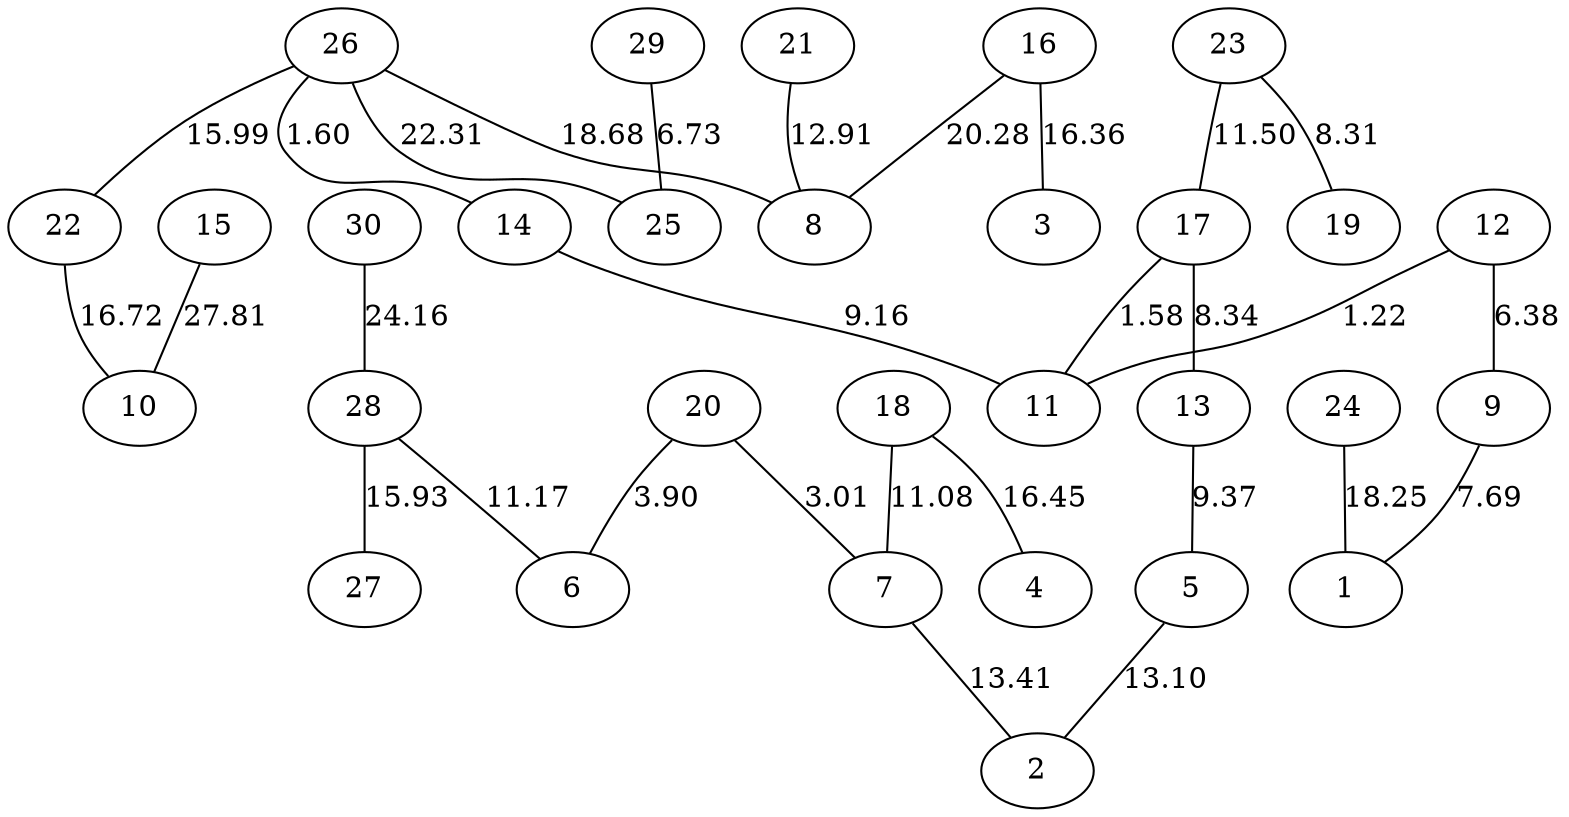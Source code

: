 graph {
15--10[label=27.81]
30--28[label=24.16]
26--25[label=22.31]
16--8[label=20.28]
26--8[label=18.68]
24--1[label=18.25]
22--10[label=16.72]
18--4[label=16.45]
16--3[label=16.36]
26--22[label=15.99]
28--27[label=15.93]
7--2[label=13.41]
5--2[label=13.10]
21--8[label=12.91]
23--17[label=11.50]
28--6[label=11.17]
18--7[label=11.08]
13--5[label=9.37]
14--11[label=9.16]
17--13[label=8.34]
23--19[label=8.31]
9--1[label=7.69]
29--25[label=6.73]
12--9[label=6.38]
20--6[label=3.90]
20--7[label=3.01]
26--14[label=1.60]
17--11[label=1.58]
12--11[label=1.22]
}

